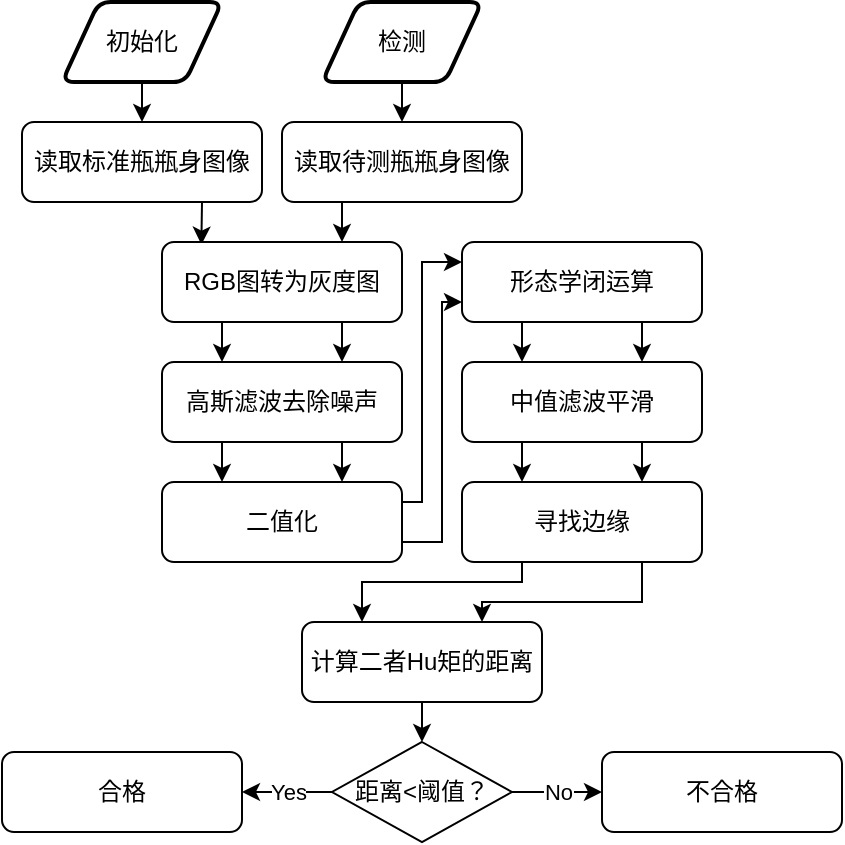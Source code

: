 <mxfile version="15.0.6" type="github">
  <diagram id="C5RBs43oDa-KdzZeNtuy" name="Page-1">
    <mxGraphModel dx="401" dy="457" grid="0" gridSize="10" guides="1" tooltips="1" connect="1" arrows="1" fold="1" page="1" pageScale="1" pageWidth="827" pageHeight="1169" math="0" shadow="0">
      <root>
        <mxCell id="WIyWlLk6GJQsqaUBKTNV-0" />
        <mxCell id="WIyWlLk6GJQsqaUBKTNV-1" parent="WIyWlLk6GJQsqaUBKTNV-0" />
        <mxCell id="4ZBZWQNhmEqmz6yO9Any-26" style="edgeStyle=orthogonalEdgeStyle;rounded=0;orthogonalLoop=1;jettySize=auto;html=1;exitX=0.75;exitY=1;exitDx=0;exitDy=0;entryX=0.164;entryY=0.033;entryDx=0;entryDy=0;entryPerimeter=0;" edge="1" parent="WIyWlLk6GJQsqaUBKTNV-1" source="WIyWlLk6GJQsqaUBKTNV-3" target="4ZBZWQNhmEqmz6yO9Any-2">
          <mxGeometry relative="1" as="geometry" />
        </mxCell>
        <mxCell id="WIyWlLk6GJQsqaUBKTNV-3" value="读取标准瓶瓶身图像" style="rounded=1;whiteSpace=wrap;html=1;fontSize=12;glass=0;strokeWidth=1;shadow=0;" parent="WIyWlLk6GJQsqaUBKTNV-1" vertex="1">
          <mxGeometry x="50" y="80" width="120" height="40" as="geometry" />
        </mxCell>
        <mxCell id="4ZBZWQNhmEqmz6yO9Any-16" style="edgeStyle=orthogonalEdgeStyle;rounded=0;orthogonalLoop=1;jettySize=auto;html=1;exitX=0.5;exitY=1;exitDx=0;exitDy=0;entryX=0.5;entryY=0;entryDx=0;entryDy=0;" edge="1" parent="WIyWlLk6GJQsqaUBKTNV-1" source="4ZBZWQNhmEqmz6yO9Any-0" target="WIyWlLk6GJQsqaUBKTNV-3">
          <mxGeometry relative="1" as="geometry" />
        </mxCell>
        <mxCell id="4ZBZWQNhmEqmz6yO9Any-0" value="初始化" style="shape=parallelogram;html=1;strokeWidth=2;perimeter=parallelogramPerimeter;whiteSpace=wrap;rounded=1;arcSize=12;size=0.23;" vertex="1" parent="WIyWlLk6GJQsqaUBKTNV-1">
          <mxGeometry x="70" y="20" width="80" height="40" as="geometry" />
        </mxCell>
        <mxCell id="4ZBZWQNhmEqmz6yO9Any-28" style="edgeStyle=orthogonalEdgeStyle;rounded=0;orthogonalLoop=1;jettySize=auto;html=1;exitX=0.25;exitY=1;exitDx=0;exitDy=0;entryX=0.25;entryY=0;entryDx=0;entryDy=0;" edge="1" parent="WIyWlLk6GJQsqaUBKTNV-1" source="4ZBZWQNhmEqmz6yO9Any-2" target="4ZBZWQNhmEqmz6yO9Any-4">
          <mxGeometry relative="1" as="geometry" />
        </mxCell>
        <mxCell id="4ZBZWQNhmEqmz6yO9Any-29" style="edgeStyle=orthogonalEdgeStyle;rounded=0;orthogonalLoop=1;jettySize=auto;html=1;exitX=0.75;exitY=1;exitDx=0;exitDy=0;entryX=0.75;entryY=0;entryDx=0;entryDy=0;" edge="1" parent="WIyWlLk6GJQsqaUBKTNV-1" source="4ZBZWQNhmEqmz6yO9Any-2" target="4ZBZWQNhmEqmz6yO9Any-4">
          <mxGeometry relative="1" as="geometry" />
        </mxCell>
        <mxCell id="4ZBZWQNhmEqmz6yO9Any-2" value="RGB图转为灰度图" style="rounded=1;whiteSpace=wrap;html=1;fontSize=12;glass=0;strokeWidth=1;shadow=0;" vertex="1" parent="WIyWlLk6GJQsqaUBKTNV-1">
          <mxGeometry x="120" y="140" width="120" height="40" as="geometry" />
        </mxCell>
        <mxCell id="4ZBZWQNhmEqmz6yO9Any-30" style="edgeStyle=orthogonalEdgeStyle;rounded=0;orthogonalLoop=1;jettySize=auto;html=1;exitX=0.25;exitY=1;exitDx=0;exitDy=0;entryX=0.25;entryY=0;entryDx=0;entryDy=0;" edge="1" parent="WIyWlLk6GJQsqaUBKTNV-1" source="4ZBZWQNhmEqmz6yO9Any-4" target="4ZBZWQNhmEqmz6yO9Any-6">
          <mxGeometry relative="1" as="geometry" />
        </mxCell>
        <mxCell id="4ZBZWQNhmEqmz6yO9Any-31" style="edgeStyle=orthogonalEdgeStyle;rounded=0;orthogonalLoop=1;jettySize=auto;html=1;exitX=0.75;exitY=1;exitDx=0;exitDy=0;entryX=0.75;entryY=0;entryDx=0;entryDy=0;" edge="1" parent="WIyWlLk6GJQsqaUBKTNV-1" source="4ZBZWQNhmEqmz6yO9Any-4" target="4ZBZWQNhmEqmz6yO9Any-6">
          <mxGeometry relative="1" as="geometry" />
        </mxCell>
        <mxCell id="4ZBZWQNhmEqmz6yO9Any-4" value="高斯滤波去除噪声" style="rounded=1;whiteSpace=wrap;html=1;fontSize=12;glass=0;strokeWidth=1;shadow=0;" vertex="1" parent="WIyWlLk6GJQsqaUBKTNV-1">
          <mxGeometry x="120" y="200" width="120" height="40" as="geometry" />
        </mxCell>
        <mxCell id="4ZBZWQNhmEqmz6yO9Any-33" style="edgeStyle=orthogonalEdgeStyle;rounded=0;orthogonalLoop=1;jettySize=auto;html=1;exitX=1;exitY=0.25;exitDx=0;exitDy=0;entryX=0;entryY=0.25;entryDx=0;entryDy=0;" edge="1" parent="WIyWlLk6GJQsqaUBKTNV-1" source="4ZBZWQNhmEqmz6yO9Any-6" target="4ZBZWQNhmEqmz6yO9Any-8">
          <mxGeometry relative="1" as="geometry">
            <Array as="points">
              <mxPoint x="250" y="270" />
              <mxPoint x="250" y="150" />
            </Array>
          </mxGeometry>
        </mxCell>
        <mxCell id="4ZBZWQNhmEqmz6yO9Any-34" style="edgeStyle=orthogonalEdgeStyle;rounded=0;orthogonalLoop=1;jettySize=auto;html=1;exitX=1;exitY=0.75;exitDx=0;exitDy=0;entryX=0;entryY=0.75;entryDx=0;entryDy=0;" edge="1" parent="WIyWlLk6GJQsqaUBKTNV-1" source="4ZBZWQNhmEqmz6yO9Any-6" target="4ZBZWQNhmEqmz6yO9Any-8">
          <mxGeometry relative="1" as="geometry">
            <Array as="points">
              <mxPoint x="260" y="290" />
              <mxPoint x="260" y="170" />
            </Array>
          </mxGeometry>
        </mxCell>
        <mxCell id="4ZBZWQNhmEqmz6yO9Any-6" value="二值化" style="rounded=1;whiteSpace=wrap;html=1;fontSize=12;glass=0;strokeWidth=1;shadow=0;" vertex="1" parent="WIyWlLk6GJQsqaUBKTNV-1">
          <mxGeometry x="120" y="260" width="120" height="40" as="geometry" />
        </mxCell>
        <mxCell id="4ZBZWQNhmEqmz6yO9Any-35" style="edgeStyle=orthogonalEdgeStyle;rounded=0;orthogonalLoop=1;jettySize=auto;html=1;exitX=0.25;exitY=1;exitDx=0;exitDy=0;entryX=0.25;entryY=0;entryDx=0;entryDy=0;" edge="1" parent="WIyWlLk6GJQsqaUBKTNV-1" source="4ZBZWQNhmEqmz6yO9Any-8" target="4ZBZWQNhmEqmz6yO9Any-10">
          <mxGeometry relative="1" as="geometry" />
        </mxCell>
        <mxCell id="4ZBZWQNhmEqmz6yO9Any-36" style="edgeStyle=orthogonalEdgeStyle;rounded=0;orthogonalLoop=1;jettySize=auto;html=1;exitX=0.75;exitY=1;exitDx=0;exitDy=0;entryX=0.75;entryY=0;entryDx=0;entryDy=0;" edge="1" parent="WIyWlLk6GJQsqaUBKTNV-1" source="4ZBZWQNhmEqmz6yO9Any-8" target="4ZBZWQNhmEqmz6yO9Any-10">
          <mxGeometry relative="1" as="geometry" />
        </mxCell>
        <mxCell id="4ZBZWQNhmEqmz6yO9Any-8" value="形态学闭运算" style="rounded=1;whiteSpace=wrap;html=1;fontSize=12;glass=0;strokeWidth=1;shadow=0;" vertex="1" parent="WIyWlLk6GJQsqaUBKTNV-1">
          <mxGeometry x="270" y="140" width="120" height="40" as="geometry" />
        </mxCell>
        <mxCell id="4ZBZWQNhmEqmz6yO9Any-37" style="edgeStyle=orthogonalEdgeStyle;rounded=0;orthogonalLoop=1;jettySize=auto;html=1;exitX=0.25;exitY=1;exitDx=0;exitDy=0;entryX=0.25;entryY=0;entryDx=0;entryDy=0;" edge="1" parent="WIyWlLk6GJQsqaUBKTNV-1" source="4ZBZWQNhmEqmz6yO9Any-10" target="4ZBZWQNhmEqmz6yO9Any-12">
          <mxGeometry relative="1" as="geometry" />
        </mxCell>
        <mxCell id="4ZBZWQNhmEqmz6yO9Any-38" style="edgeStyle=orthogonalEdgeStyle;rounded=0;orthogonalLoop=1;jettySize=auto;html=1;exitX=0.75;exitY=1;exitDx=0;exitDy=0;entryX=0.75;entryY=0;entryDx=0;entryDy=0;" edge="1" parent="WIyWlLk6GJQsqaUBKTNV-1" source="4ZBZWQNhmEqmz6yO9Any-10" target="4ZBZWQNhmEqmz6yO9Any-12">
          <mxGeometry relative="1" as="geometry" />
        </mxCell>
        <mxCell id="4ZBZWQNhmEqmz6yO9Any-10" value="中值滤波平滑" style="rounded=1;whiteSpace=wrap;html=1;fontSize=12;glass=0;strokeWidth=1;shadow=0;" vertex="1" parent="WIyWlLk6GJQsqaUBKTNV-1">
          <mxGeometry x="270" y="200" width="120" height="40" as="geometry" />
        </mxCell>
        <mxCell id="4ZBZWQNhmEqmz6yO9Any-40" style="edgeStyle=orthogonalEdgeStyle;rounded=0;orthogonalLoop=1;jettySize=auto;html=1;exitX=0.25;exitY=1;exitDx=0;exitDy=0;entryX=0.25;entryY=0;entryDx=0;entryDy=0;" edge="1" parent="WIyWlLk6GJQsqaUBKTNV-1" source="4ZBZWQNhmEqmz6yO9Any-12" target="4ZBZWQNhmEqmz6yO9Any-39">
          <mxGeometry relative="1" as="geometry">
            <Array as="points">
              <mxPoint x="300" y="310" />
              <mxPoint x="220" y="310" />
            </Array>
          </mxGeometry>
        </mxCell>
        <mxCell id="4ZBZWQNhmEqmz6yO9Any-41" style="edgeStyle=orthogonalEdgeStyle;rounded=0;orthogonalLoop=1;jettySize=auto;html=1;exitX=0.75;exitY=1;exitDx=0;exitDy=0;entryX=0.75;entryY=0;entryDx=0;entryDy=0;" edge="1" parent="WIyWlLk6GJQsqaUBKTNV-1" source="4ZBZWQNhmEqmz6yO9Any-12" target="4ZBZWQNhmEqmz6yO9Any-39">
          <mxGeometry relative="1" as="geometry" />
        </mxCell>
        <mxCell id="4ZBZWQNhmEqmz6yO9Any-12" value="寻找边缘" style="rounded=1;whiteSpace=wrap;html=1;fontSize=12;glass=0;strokeWidth=1;shadow=0;" vertex="1" parent="WIyWlLk6GJQsqaUBKTNV-1">
          <mxGeometry x="270" y="260" width="120" height="40" as="geometry" />
        </mxCell>
        <mxCell id="4ZBZWQNhmEqmz6yO9Any-27" style="edgeStyle=orthogonalEdgeStyle;rounded=0;orthogonalLoop=1;jettySize=auto;html=1;exitX=0.25;exitY=1;exitDx=0;exitDy=0;entryX=0.75;entryY=0;entryDx=0;entryDy=0;" edge="1" parent="WIyWlLk6GJQsqaUBKTNV-1" source="4ZBZWQNhmEqmz6yO9Any-18" target="4ZBZWQNhmEqmz6yO9Any-2">
          <mxGeometry relative="1" as="geometry" />
        </mxCell>
        <mxCell id="4ZBZWQNhmEqmz6yO9Any-18" value="读取待测瓶瓶身图像" style="rounded=1;whiteSpace=wrap;html=1;fontSize=12;glass=0;strokeWidth=1;shadow=0;" vertex="1" parent="WIyWlLk6GJQsqaUBKTNV-1">
          <mxGeometry x="180" y="80" width="120" height="40" as="geometry" />
        </mxCell>
        <mxCell id="4ZBZWQNhmEqmz6yO9Any-21" style="edgeStyle=orthogonalEdgeStyle;rounded=0;orthogonalLoop=1;jettySize=auto;html=1;exitX=0.5;exitY=1;exitDx=0;exitDy=0;entryX=0.5;entryY=0;entryDx=0;entryDy=0;" edge="1" parent="WIyWlLk6GJQsqaUBKTNV-1" source="4ZBZWQNhmEqmz6yO9Any-20" target="4ZBZWQNhmEqmz6yO9Any-18">
          <mxGeometry relative="1" as="geometry" />
        </mxCell>
        <mxCell id="4ZBZWQNhmEqmz6yO9Any-20" value="检测" style="shape=parallelogram;html=1;strokeWidth=2;perimeter=parallelogramPerimeter;whiteSpace=wrap;rounded=1;arcSize=12;size=0.23;" vertex="1" parent="WIyWlLk6GJQsqaUBKTNV-1">
          <mxGeometry x="200" y="20" width="80" height="40" as="geometry" />
        </mxCell>
        <mxCell id="4ZBZWQNhmEqmz6yO9Any-43" style="edgeStyle=orthogonalEdgeStyle;rounded=0;orthogonalLoop=1;jettySize=auto;html=1;exitX=0.5;exitY=1;exitDx=0;exitDy=0;entryX=0.5;entryY=0;entryDx=0;entryDy=0;" edge="1" parent="WIyWlLk6GJQsqaUBKTNV-1" source="4ZBZWQNhmEqmz6yO9Any-39" target="4ZBZWQNhmEqmz6yO9Any-42">
          <mxGeometry relative="1" as="geometry" />
        </mxCell>
        <mxCell id="4ZBZWQNhmEqmz6yO9Any-39" value="计算二者Hu矩的距离" style="rounded=1;whiteSpace=wrap;html=1;fontSize=12;glass=0;strokeWidth=1;shadow=0;" vertex="1" parent="WIyWlLk6GJQsqaUBKTNV-1">
          <mxGeometry x="190" y="330" width="120" height="40" as="geometry" />
        </mxCell>
        <mxCell id="4ZBZWQNhmEqmz6yO9Any-45" value="Yes" style="edgeStyle=orthogonalEdgeStyle;rounded=0;orthogonalLoop=1;jettySize=auto;html=1;exitX=0;exitY=0.5;exitDx=0;exitDy=0;" edge="1" parent="WIyWlLk6GJQsqaUBKTNV-1" source="4ZBZWQNhmEqmz6yO9Any-42">
          <mxGeometry relative="1" as="geometry">
            <mxPoint x="160" y="415" as="targetPoint" />
          </mxGeometry>
        </mxCell>
        <mxCell id="4ZBZWQNhmEqmz6yO9Any-50" value="No" style="edgeStyle=orthogonalEdgeStyle;rounded=0;orthogonalLoop=1;jettySize=auto;html=1;exitX=1;exitY=0.5;exitDx=0;exitDy=0;entryX=0;entryY=0.5;entryDx=0;entryDy=0;" edge="1" parent="WIyWlLk6GJQsqaUBKTNV-1" source="4ZBZWQNhmEqmz6yO9Any-42" target="4ZBZWQNhmEqmz6yO9Any-49">
          <mxGeometry relative="1" as="geometry" />
        </mxCell>
        <mxCell id="4ZBZWQNhmEqmz6yO9Any-42" value="距离&amp;lt;阈值？" style="rhombus;whiteSpace=wrap;html=1;" vertex="1" parent="WIyWlLk6GJQsqaUBKTNV-1">
          <mxGeometry x="205" y="390" width="90" height="50" as="geometry" />
        </mxCell>
        <mxCell id="4ZBZWQNhmEqmz6yO9Any-46" value="合格" style="rounded=1;whiteSpace=wrap;html=1;fontSize=12;glass=0;strokeWidth=1;shadow=0;" vertex="1" parent="WIyWlLk6GJQsqaUBKTNV-1">
          <mxGeometry x="40" y="395" width="120" height="40" as="geometry" />
        </mxCell>
        <mxCell id="4ZBZWQNhmEqmz6yO9Any-49" value="不合格" style="rounded=1;whiteSpace=wrap;html=1;fontSize=12;glass=0;strokeWidth=1;shadow=0;" vertex="1" parent="WIyWlLk6GJQsqaUBKTNV-1">
          <mxGeometry x="340" y="395" width="120" height="40" as="geometry" />
        </mxCell>
      </root>
    </mxGraphModel>
  </diagram>
</mxfile>
